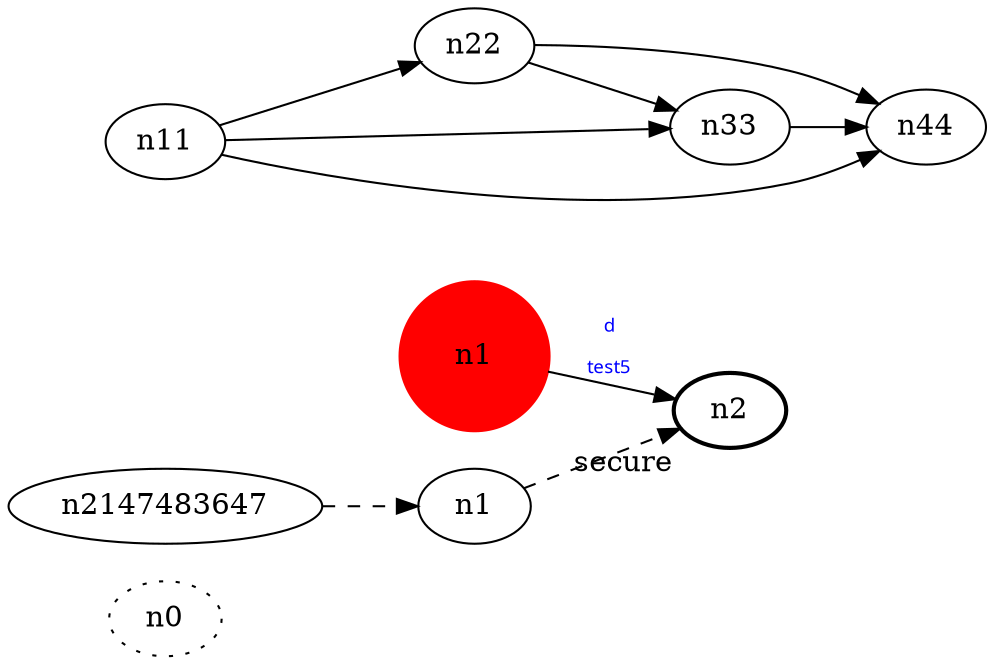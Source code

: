 digraph test5 {
	rankdir=LR;
	fontcolor=blue; /* c0; c1; c0 -- c1 */
	n0 [style=dotted, fillcolor="#123%n\r\n'xcalc%p$'NaN\r\n\0"]; // c2; c3; c2 -- c1
	n1 [height=1, width=1, color=red, style=filled];
	n2 [style=bold, xlabel="secure"];
	n2147483647 -> 󠁈n1 -> n2[style=dashed];
	n1 -> n2 [fontname="comic sans", label="d\n\l\G", fontcolor=blue, fontsize=9];
	n11 -> n22;
	n11 -> n33;
	n11 -> n44;
	n22 -> n33;
	n22 -> n44;
	n33 -> n44;
}

